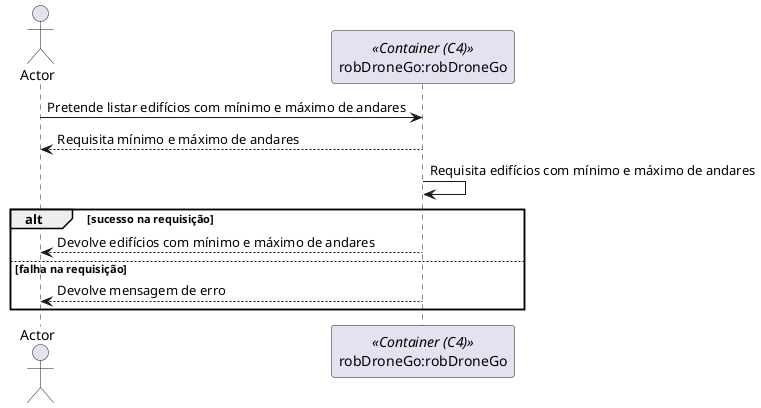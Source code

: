 @startuml

actor Actor as Actor
participant "robDroneGo:robDroneGo" as Container <<Container (C4)>>

Actor -> Container: Pretende listar edifícios com mínimo e máximo de andares
Container --> Actor: Requisita mínimo e máximo de andares

Container -> Container: Requisita edifícios com mínimo e máximo de andares

alt sucesso na requisição
    Container --> Actor: Devolve edifícios com mínimo e máximo de andares
else falha na requisição
    Container --> Actor: Devolve mensagem de erro
end

@enduml
